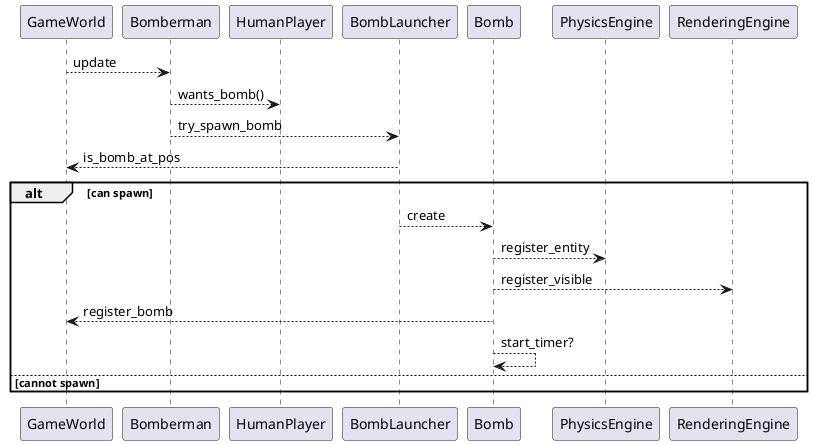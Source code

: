 @startuml

GameWorld --> Bomberman   : update
HumanPlayer <-- Bomberman : wants_bomb()
Bomberman --> BombLauncher : try_spawn_bomb
BombLauncher --> GameWorld : is_bomb_at_pos
alt can spawn
BombLauncher --> Bomb : create
Bomb --> PhysicsEngine : register_entity
Bomb --> RenderingEngine : register_visible
Bomb --> GameWorld : register_bomb
Bomb --> Bomb : start_timer?
else cannot spawn
end



@enduml

